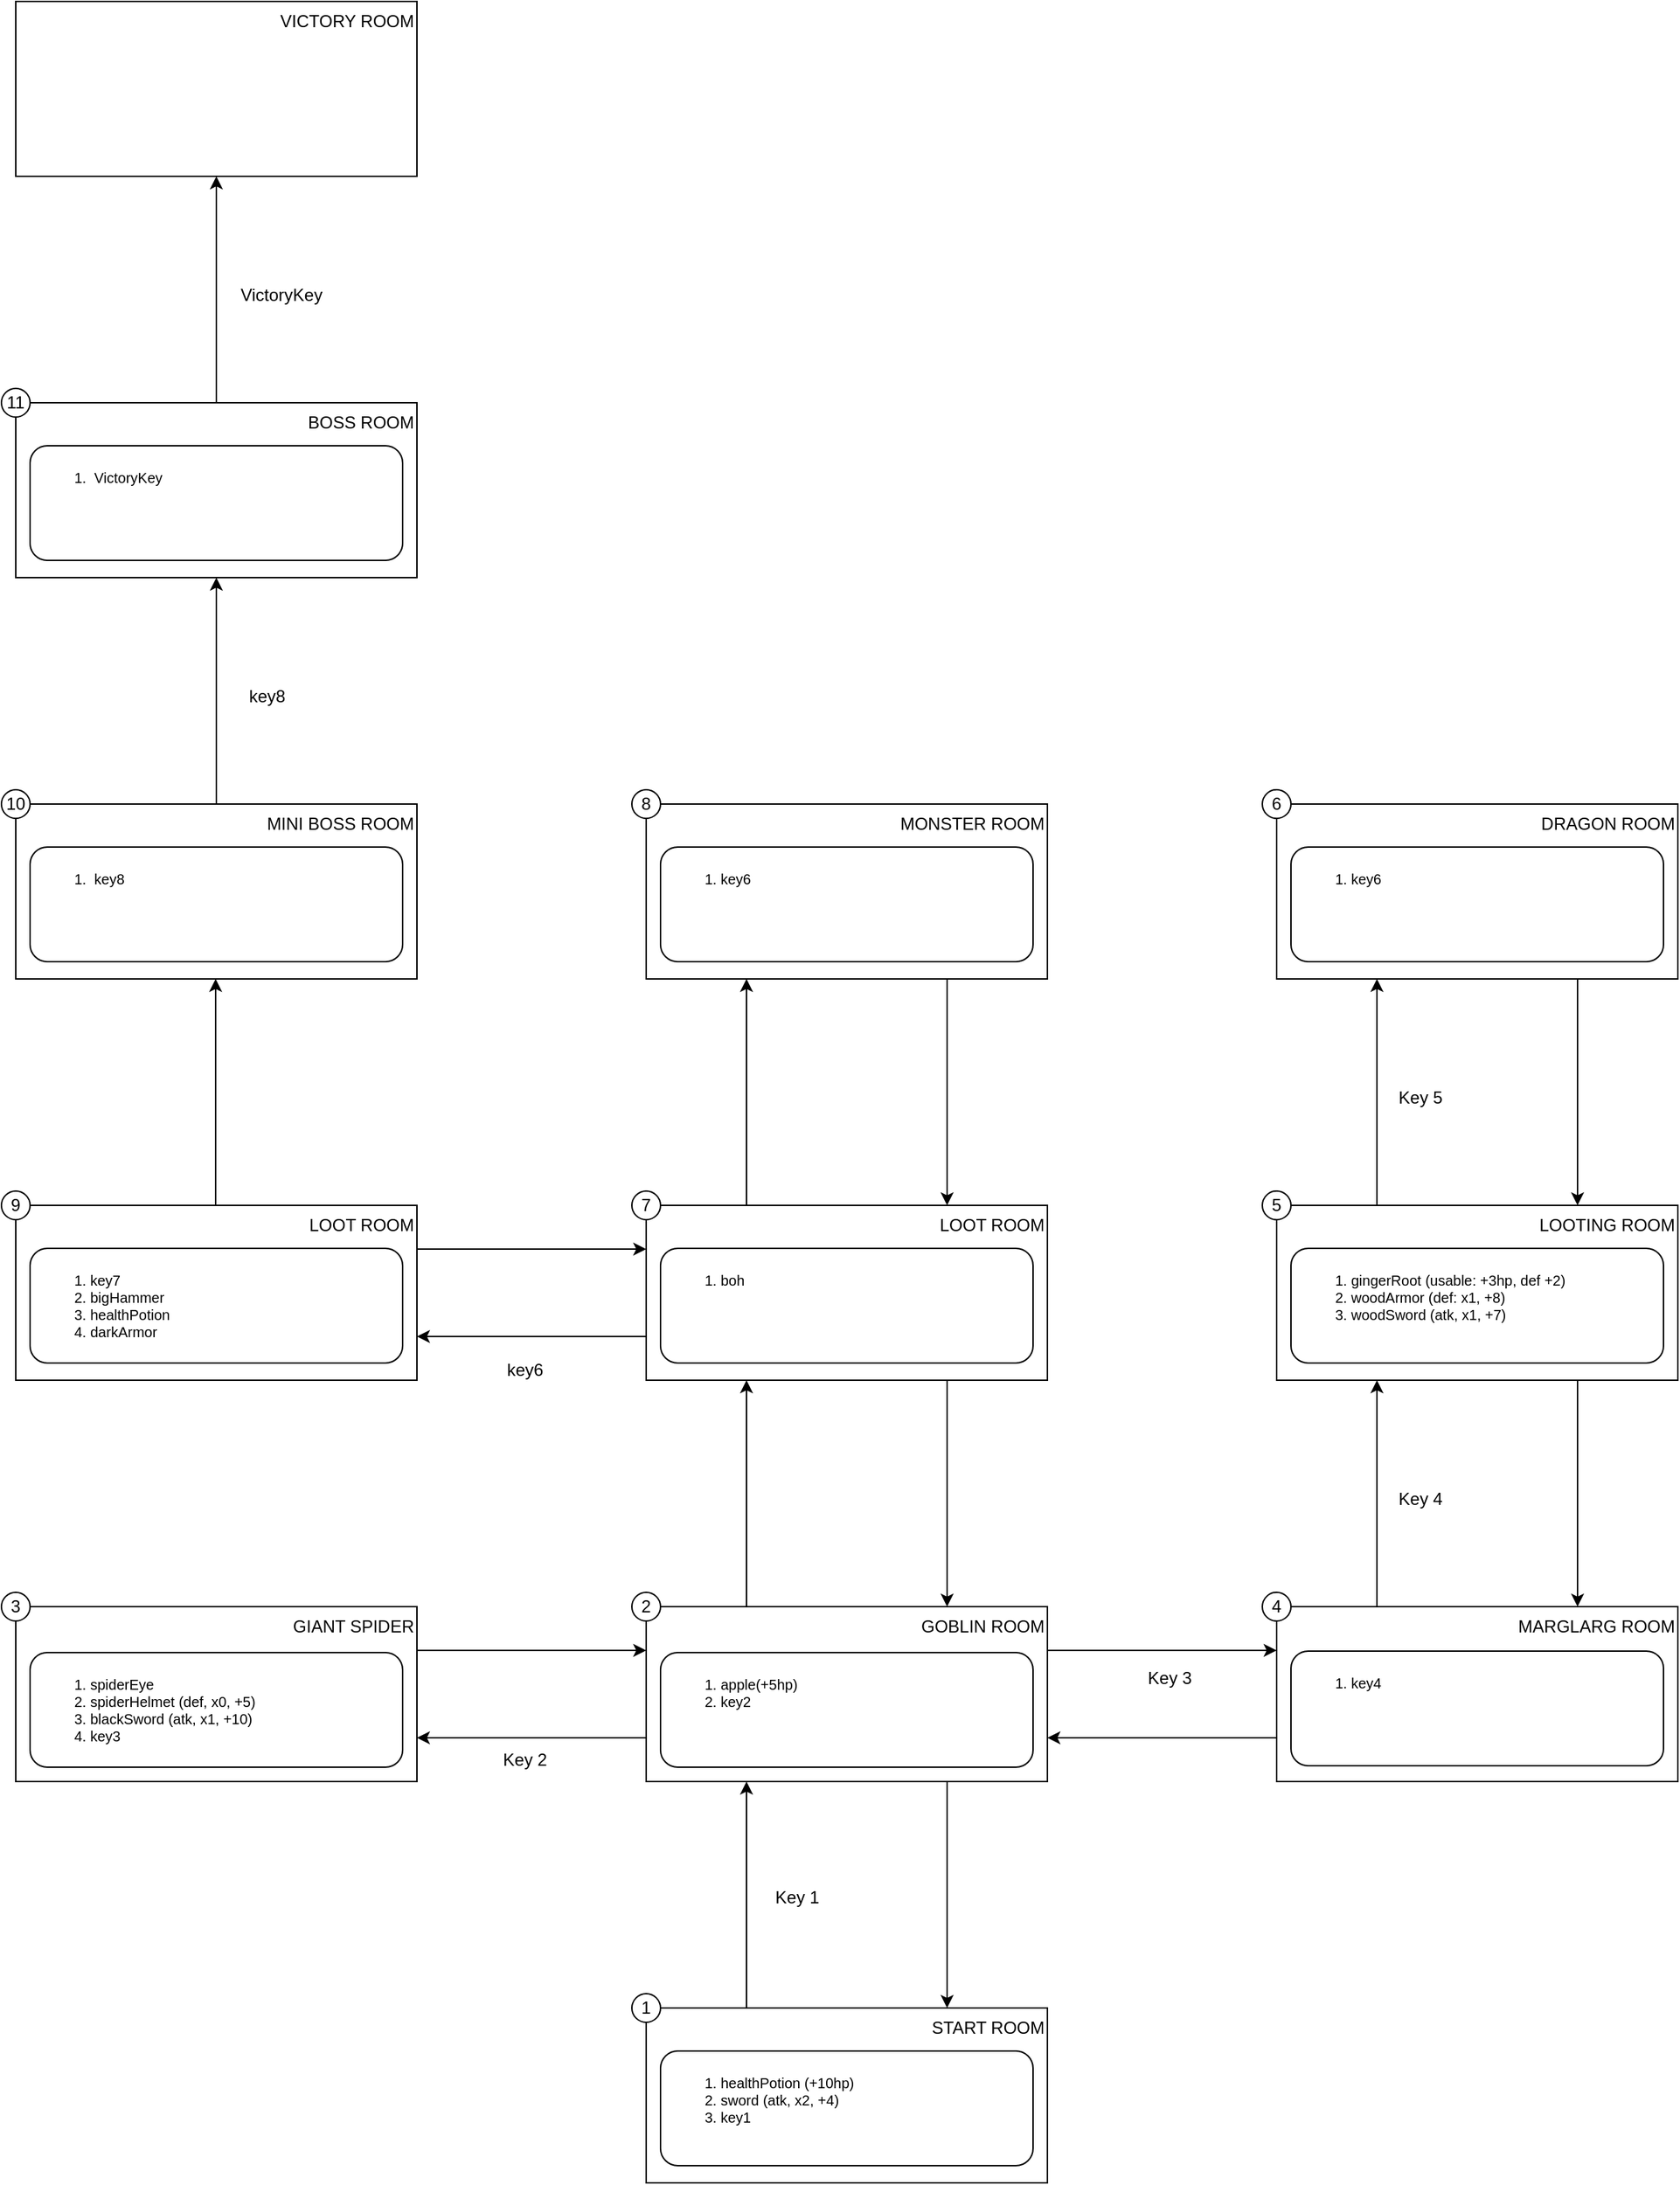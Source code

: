 <mxfile version="24.5.2" type="device">
  <diagram name="Pagina-1" id="9mHcJXdj0dUMFOOQDPm1">
    <mxGraphModel dx="3695" dy="2645" grid="1" gridSize="10" guides="1" tooltips="1" connect="1" arrows="1" fold="1" page="1" pageScale="1" pageWidth="827" pageHeight="1169" math="0" shadow="0">
      <root>
        <mxCell id="0" />
        <mxCell id="1" parent="0" />
        <mxCell id="ytGMDuZpWYm2PS7Yhij4-1" style="edgeStyle=none;rounded=0;orthogonalLoop=1;jettySize=auto;html=1;exitX=0.75;exitY=1;exitDx=0;exitDy=0;entryX=0.75;entryY=0;entryDx=0;entryDy=0;" edge="1" parent="1" source="ytGMDuZpWYm2PS7Yhij4-5" target="ytGMDuZpWYm2PS7Yhij4-7">
          <mxGeometry relative="1" as="geometry" />
        </mxCell>
        <mxCell id="ytGMDuZpWYm2PS7Yhij4-2" style="edgeStyle=none;rounded=0;orthogonalLoop=1;jettySize=auto;html=1;exitX=0;exitY=0.75;exitDx=0;exitDy=0;entryX=1;entryY=0.75;entryDx=0;entryDy=0;" edge="1" parent="1" source="ytGMDuZpWYm2PS7Yhij4-5" target="ytGMDuZpWYm2PS7Yhij4-12">
          <mxGeometry relative="1" as="geometry" />
        </mxCell>
        <mxCell id="ytGMDuZpWYm2PS7Yhij4-3" style="edgeStyle=none;rounded=0;orthogonalLoop=1;jettySize=auto;html=1;exitX=1;exitY=0.25;exitDx=0;exitDy=0;entryX=0;entryY=0.25;entryDx=0;entryDy=0;" edge="1" parent="1" source="ytGMDuZpWYm2PS7Yhij4-5" target="ytGMDuZpWYm2PS7Yhij4-10">
          <mxGeometry relative="1" as="geometry" />
        </mxCell>
        <mxCell id="ytGMDuZpWYm2PS7Yhij4-4" style="edgeStyle=none;rounded=0;orthogonalLoop=1;jettySize=auto;html=1;exitX=0.25;exitY=0;exitDx=0;exitDy=0;entryX=0.25;entryY=1;entryDx=0;entryDy=0;" edge="1" parent="1" source="ytGMDuZpWYm2PS7Yhij4-5" target="ytGMDuZpWYm2PS7Yhij4-19">
          <mxGeometry relative="1" as="geometry" />
        </mxCell>
        <mxCell id="ytGMDuZpWYm2PS7Yhij4-5" value="GOBLIN ROOM" style="whiteSpace=wrap;html=1;align=right;verticalAlign=top;" vertex="1" parent="1">
          <mxGeometry x="240" y="520" width="280" height="122" as="geometry" />
        </mxCell>
        <mxCell id="ytGMDuZpWYm2PS7Yhij4-6" style="edgeStyle=none;rounded=0;orthogonalLoop=1;jettySize=auto;html=1;exitX=0.25;exitY=0;exitDx=0;exitDy=0;entryX=0.25;entryY=1;entryDx=0;entryDy=0;" edge="1" parent="1" source="ytGMDuZpWYm2PS7Yhij4-7" target="ytGMDuZpWYm2PS7Yhij4-5">
          <mxGeometry relative="1" as="geometry" />
        </mxCell>
        <mxCell id="ytGMDuZpWYm2PS7Yhij4-7" value="START ROOM" style="whiteSpace=wrap;html=1;align=right;verticalAlign=top;" vertex="1" parent="1">
          <mxGeometry x="240" y="800" width="280" height="122" as="geometry" />
        </mxCell>
        <mxCell id="ytGMDuZpWYm2PS7Yhij4-8" style="edgeStyle=none;rounded=0;orthogonalLoop=1;jettySize=auto;html=1;exitX=0;exitY=0.75;exitDx=0;exitDy=0;entryX=1;entryY=0.75;entryDx=0;entryDy=0;" edge="1" parent="1" source="ytGMDuZpWYm2PS7Yhij4-10" target="ytGMDuZpWYm2PS7Yhij4-5">
          <mxGeometry relative="1" as="geometry" />
        </mxCell>
        <mxCell id="ytGMDuZpWYm2PS7Yhij4-9" style="edgeStyle=none;rounded=0;orthogonalLoop=1;jettySize=auto;html=1;exitX=0.25;exitY=0;exitDx=0;exitDy=0;entryX=0.25;entryY=1;entryDx=0;entryDy=0;" edge="1" parent="1" source="ytGMDuZpWYm2PS7Yhij4-10" target="ytGMDuZpWYm2PS7Yhij4-22">
          <mxGeometry relative="1" as="geometry" />
        </mxCell>
        <mxCell id="ytGMDuZpWYm2PS7Yhij4-10" value="MARGLARG ROOM" style="whiteSpace=wrap;html=1;align=right;verticalAlign=top;" vertex="1" parent="1">
          <mxGeometry x="680" y="520" width="280" height="122" as="geometry" />
        </mxCell>
        <mxCell id="ytGMDuZpWYm2PS7Yhij4-11" style="edgeStyle=none;rounded=0;orthogonalLoop=1;jettySize=auto;html=1;exitX=1;exitY=0.25;exitDx=0;exitDy=0;entryX=0;entryY=0.25;entryDx=0;entryDy=0;" edge="1" parent="1" source="ytGMDuZpWYm2PS7Yhij4-12" target="ytGMDuZpWYm2PS7Yhij4-5">
          <mxGeometry relative="1" as="geometry" />
        </mxCell>
        <mxCell id="ytGMDuZpWYm2PS7Yhij4-12" value="GIANT SPIDER" style="whiteSpace=wrap;html=1;align=right;verticalAlign=top;" vertex="1" parent="1">
          <mxGeometry x="-200" y="520" width="280" height="122" as="geometry" />
        </mxCell>
        <mxCell id="ytGMDuZpWYm2PS7Yhij4-13" style="edgeStyle=none;rounded=0;orthogonalLoop=1;jettySize=auto;html=1;exitX=1;exitY=0.25;exitDx=0;exitDy=0;entryX=0;entryY=0.25;entryDx=0;entryDy=0;" edge="1" parent="1" source="ytGMDuZpWYm2PS7Yhij4-15" target="ytGMDuZpWYm2PS7Yhij4-19">
          <mxGeometry relative="1" as="geometry" />
        </mxCell>
        <mxCell id="ytGMDuZpWYm2PS7Yhij4-14" style="edgeStyle=none;rounded=0;orthogonalLoop=1;jettySize=auto;html=1;exitX=0.5;exitY=0;exitDx=0;exitDy=0;entryX=0.5;entryY=1;entryDx=0;entryDy=0;" edge="1" parent="1">
          <mxGeometry relative="1" as="geometry">
            <mxPoint x="-60.5" y="240" as="sourcePoint" />
            <mxPoint x="-60.5" y="82" as="targetPoint" />
          </mxGeometry>
        </mxCell>
        <mxCell id="ytGMDuZpWYm2PS7Yhij4-15" value="LOOT ROOM" style="whiteSpace=wrap;html=1;align=right;verticalAlign=top;" vertex="1" parent="1">
          <mxGeometry x="-200" y="240" width="280" height="122" as="geometry" />
        </mxCell>
        <mxCell id="ytGMDuZpWYm2PS7Yhij4-16" style="edgeStyle=none;rounded=0;orthogonalLoop=1;jettySize=auto;html=1;exitX=0.75;exitY=1;exitDx=0;exitDy=0;entryX=0.75;entryY=0;entryDx=0;entryDy=0;" edge="1" parent="1" source="ytGMDuZpWYm2PS7Yhij4-19" target="ytGMDuZpWYm2PS7Yhij4-5">
          <mxGeometry relative="1" as="geometry" />
        </mxCell>
        <mxCell id="ytGMDuZpWYm2PS7Yhij4-17" style="edgeStyle=none;rounded=0;orthogonalLoop=1;jettySize=auto;html=1;exitX=0.25;exitY=0;exitDx=0;exitDy=0;entryX=0.25;entryY=1;entryDx=0;entryDy=0;" edge="1" parent="1" source="ytGMDuZpWYm2PS7Yhij4-19" target="ytGMDuZpWYm2PS7Yhij4-26">
          <mxGeometry relative="1" as="geometry" />
        </mxCell>
        <mxCell id="ytGMDuZpWYm2PS7Yhij4-18" style="edgeStyle=none;rounded=0;orthogonalLoop=1;jettySize=auto;html=1;exitX=0;exitY=0.75;exitDx=0;exitDy=0;entryX=1;entryY=0.75;entryDx=0;entryDy=0;" edge="1" parent="1" source="ytGMDuZpWYm2PS7Yhij4-19" target="ytGMDuZpWYm2PS7Yhij4-15">
          <mxGeometry relative="1" as="geometry" />
        </mxCell>
        <mxCell id="ytGMDuZpWYm2PS7Yhij4-19" value="LOOT ROOM" style="whiteSpace=wrap;html=1;align=right;verticalAlign=top;" vertex="1" parent="1">
          <mxGeometry x="240" y="240" width="280" height="122" as="geometry" />
        </mxCell>
        <mxCell id="ytGMDuZpWYm2PS7Yhij4-20" style="edgeStyle=none;rounded=0;orthogonalLoop=1;jettySize=auto;html=1;exitX=0.75;exitY=1;exitDx=0;exitDy=0;entryX=0.75;entryY=0;entryDx=0;entryDy=0;" edge="1" parent="1" source="ytGMDuZpWYm2PS7Yhij4-22" target="ytGMDuZpWYm2PS7Yhij4-10">
          <mxGeometry relative="1" as="geometry" />
        </mxCell>
        <mxCell id="ytGMDuZpWYm2PS7Yhij4-21" style="edgeStyle=none;rounded=0;orthogonalLoop=1;jettySize=auto;html=1;exitX=0.25;exitY=0;exitDx=0;exitDy=0;entryX=0.25;entryY=1;entryDx=0;entryDy=0;" edge="1" parent="1" source="ytGMDuZpWYm2PS7Yhij4-22" target="ytGMDuZpWYm2PS7Yhij4-24">
          <mxGeometry relative="1" as="geometry" />
        </mxCell>
        <mxCell id="ytGMDuZpWYm2PS7Yhij4-22" value="LOOTING ROOM" style="whiteSpace=wrap;html=1;verticalAlign=top;align=right;" vertex="1" parent="1">
          <mxGeometry x="680" y="240" width="280" height="122" as="geometry" />
        </mxCell>
        <mxCell id="ytGMDuZpWYm2PS7Yhij4-23" style="edgeStyle=none;rounded=0;orthogonalLoop=1;jettySize=auto;html=1;exitX=0.75;exitY=1;exitDx=0;exitDy=0;entryX=0.75;entryY=0;entryDx=0;entryDy=0;" edge="1" parent="1" source="ytGMDuZpWYm2PS7Yhij4-24" target="ytGMDuZpWYm2PS7Yhij4-22">
          <mxGeometry relative="1" as="geometry" />
        </mxCell>
        <mxCell id="ytGMDuZpWYm2PS7Yhij4-24" value="DRAGON ROOM" style="whiteSpace=wrap;html=1;align=right;verticalAlign=top;" vertex="1" parent="1">
          <mxGeometry x="680" y="-40" width="280" height="122" as="geometry" />
        </mxCell>
        <mxCell id="ytGMDuZpWYm2PS7Yhij4-25" style="edgeStyle=none;rounded=0;orthogonalLoop=1;jettySize=auto;html=1;exitX=0.75;exitY=1;exitDx=0;exitDy=0;entryX=0.75;entryY=0;entryDx=0;entryDy=0;" edge="1" parent="1" source="ytGMDuZpWYm2PS7Yhij4-26" target="ytGMDuZpWYm2PS7Yhij4-19">
          <mxGeometry relative="1" as="geometry" />
        </mxCell>
        <mxCell id="ytGMDuZpWYm2PS7Yhij4-26" value="MONSTER ROOM" style="whiteSpace=wrap;html=1;align=right;verticalAlign=top;" vertex="1" parent="1">
          <mxGeometry x="240" y="-40" width="280" height="122" as="geometry" />
        </mxCell>
        <mxCell id="ytGMDuZpWYm2PS7Yhij4-27" style="edgeStyle=none;rounded=0;orthogonalLoop=1;jettySize=auto;html=1;exitX=0.5;exitY=0;exitDx=0;exitDy=0;entryX=0.5;entryY=1;entryDx=0;entryDy=0;" edge="1" parent="1" source="ytGMDuZpWYm2PS7Yhij4-28" target="ytGMDuZpWYm2PS7Yhij4-29">
          <mxGeometry relative="1" as="geometry" />
        </mxCell>
        <mxCell id="ytGMDuZpWYm2PS7Yhij4-28" value="MINI BOSS ROOM" style="whiteSpace=wrap;html=1;align=right;verticalAlign=top;" vertex="1" parent="1">
          <mxGeometry x="-200" y="-40" width="280" height="122" as="geometry" />
        </mxCell>
        <mxCell id="ytGMDuZpWYm2PS7Yhij4-58" style="edgeStyle=orthogonalEdgeStyle;rounded=0;orthogonalLoop=1;jettySize=auto;html=1;exitX=0.5;exitY=0;exitDx=0;exitDy=0;entryX=0.5;entryY=1;entryDx=0;entryDy=0;" edge="1" parent="1" source="ytGMDuZpWYm2PS7Yhij4-29" target="ytGMDuZpWYm2PS7Yhij4-57">
          <mxGeometry relative="1" as="geometry" />
        </mxCell>
        <mxCell id="ytGMDuZpWYm2PS7Yhij4-29" value="BOSS ROOM" style="whiteSpace=wrap;html=1;align=right;horizontal=1;verticalAlign=top;" vertex="1" parent="1">
          <mxGeometry x="-200" y="-320" width="280" height="122" as="geometry" />
        </mxCell>
        <mxCell id="ytGMDuZpWYm2PS7Yhij4-30" value="Key 4" style="text;html=1;align=center;verticalAlign=middle;resizable=0;points=[];autosize=1;strokeColor=none;fillColor=none;" vertex="1" parent="1">
          <mxGeometry x="755" y="430" width="50" height="30" as="geometry" />
        </mxCell>
        <mxCell id="ytGMDuZpWYm2PS7Yhij4-31" value="Key 5" style="text;html=1;align=center;verticalAlign=middle;resizable=0;points=[];autosize=1;strokeColor=none;fillColor=none;" vertex="1" parent="1">
          <mxGeometry x="755" y="150" width="50" height="30" as="geometry" />
        </mxCell>
        <mxCell id="ytGMDuZpWYm2PS7Yhij4-32" value="Key 1" style="text;html=1;align=center;verticalAlign=middle;resizable=0;points=[];autosize=1;strokeColor=none;fillColor=none;" vertex="1" parent="1">
          <mxGeometry x="320" y="708" width="50" height="30" as="geometry" />
        </mxCell>
        <mxCell id="ytGMDuZpWYm2PS7Yhij4-33" value="Key 2" style="text;html=1;align=center;verticalAlign=middle;resizable=0;points=[];autosize=1;strokeColor=none;fillColor=none;" vertex="1" parent="1">
          <mxGeometry x="130" y="612" width="50" height="30" as="geometry" />
        </mxCell>
        <mxCell id="ytGMDuZpWYm2PS7Yhij4-34" value="Key 3" style="text;html=1;align=center;verticalAlign=middle;resizable=0;points=[];autosize=1;strokeColor=none;fillColor=none;" vertex="1" parent="1">
          <mxGeometry x="580" y="555" width="50" height="30" as="geometry" />
        </mxCell>
        <mxCell id="ytGMDuZpWYm2PS7Yhij4-35" value="1" style="ellipse;whiteSpace=wrap;html=1;" vertex="1" parent="1">
          <mxGeometry x="230" y="790" width="20" height="20" as="geometry" />
        </mxCell>
        <mxCell id="ytGMDuZpWYm2PS7Yhij4-36" value="2" style="ellipse;whiteSpace=wrap;html=1;" vertex="1" parent="1">
          <mxGeometry x="230" y="510" width="20" height="20" as="geometry" />
        </mxCell>
        <mxCell id="ytGMDuZpWYm2PS7Yhij4-37" value="3" style="ellipse;whiteSpace=wrap;html=1;" vertex="1" parent="1">
          <mxGeometry x="-210" y="510" width="20" height="20" as="geometry" />
        </mxCell>
        <mxCell id="ytGMDuZpWYm2PS7Yhij4-38" value="4" style="ellipse;whiteSpace=wrap;html=1;" vertex="1" parent="1">
          <mxGeometry x="670" y="510" width="20" height="20" as="geometry" />
        </mxCell>
        <mxCell id="ytGMDuZpWYm2PS7Yhij4-39" value="5" style="ellipse;whiteSpace=wrap;html=1;" vertex="1" parent="1">
          <mxGeometry x="670" y="230" width="20" height="20" as="geometry" />
        </mxCell>
        <mxCell id="ytGMDuZpWYm2PS7Yhij4-40" value="6" style="ellipse;whiteSpace=wrap;html=1;" vertex="1" parent="1">
          <mxGeometry x="670" y="-50" width="20" height="20" as="geometry" />
        </mxCell>
        <mxCell id="ytGMDuZpWYm2PS7Yhij4-41" value="7" style="ellipse;whiteSpace=wrap;html=1;" vertex="1" parent="1">
          <mxGeometry x="230" y="230" width="20" height="20" as="geometry" />
        </mxCell>
        <mxCell id="ytGMDuZpWYm2PS7Yhij4-42" value="8" style="ellipse;whiteSpace=wrap;html=1;" vertex="1" parent="1">
          <mxGeometry x="230" y="-50" width="20" height="20" as="geometry" />
        </mxCell>
        <mxCell id="ytGMDuZpWYm2PS7Yhij4-43" value="9" style="ellipse;whiteSpace=wrap;html=1;" vertex="1" parent="1">
          <mxGeometry x="-210" y="230" width="20" height="20" as="geometry" />
        </mxCell>
        <mxCell id="ytGMDuZpWYm2PS7Yhij4-44" value="10" style="ellipse;whiteSpace=wrap;html=1;" vertex="1" parent="1">
          <mxGeometry x="-210" y="-50" width="20" height="20" as="geometry" />
        </mxCell>
        <mxCell id="ytGMDuZpWYm2PS7Yhij4-45" value="11" style="ellipse;whiteSpace=wrap;html=1;" vertex="1" parent="1">
          <mxGeometry x="-210" y="-330" width="20" height="20" as="geometry" />
        </mxCell>
        <mxCell id="ytGMDuZpWYm2PS7Yhij4-46" value="&lt;ol style=&quot;font-size: 10px;&quot;&gt;&lt;li style=&quot;font-size: 10px;&quot;&gt;healthPotion (+10hp)&lt;/li&gt;&lt;li style=&quot;font-size: 10px;&quot;&gt;sword (atk, x2, +4)&lt;/li&gt;&lt;li style=&quot;font-size: 10px;&quot;&gt;key1&lt;/li&gt;&lt;/ol&gt;" style="rounded=1;whiteSpace=wrap;html=1;align=left;verticalAlign=top;fontSize=10;" vertex="1" parent="1">
          <mxGeometry x="250" y="830" width="260" height="80" as="geometry" />
        </mxCell>
        <mxCell id="ytGMDuZpWYm2PS7Yhij4-47" value="&lt;ol style=&quot;font-size: 10px;&quot;&gt;&lt;li&gt;apple(+5hp)&lt;/li&gt;&lt;li&gt;key2&lt;/li&gt;&lt;/ol&gt;" style="rounded=1;whiteSpace=wrap;html=1;align=left;verticalAlign=top;" vertex="1" parent="1">
          <mxGeometry x="250" y="552" width="260" height="80" as="geometry" />
        </mxCell>
        <mxCell id="ytGMDuZpWYm2PS7Yhij4-48" value="&lt;ol style=&quot;font-size: 10px;&quot;&gt;&lt;li&gt;&lt;font style=&quot;font-size: 10px;&quot;&gt;spiderEye&lt;/font&gt;&lt;/li&gt;&lt;li&gt;&lt;font style=&quot;font-size: 10px;&quot;&gt;spiderHelmet (def, x0, +5)&lt;/font&gt;&lt;/li&gt;&lt;li&gt;&lt;font style=&quot;font-size: 10px;&quot;&gt;blackSword (atk, x1, +10)&lt;/font&gt;&lt;/li&gt;&lt;li&gt;&lt;font style=&quot;font-size: 10px;&quot;&gt;key3&lt;/font&gt;&lt;/li&gt;&lt;/ol&gt;" style="rounded=1;whiteSpace=wrap;html=1;align=left;verticalAlign=top;" vertex="1" parent="1">
          <mxGeometry x="-190" y="552" width="260" height="80" as="geometry" />
        </mxCell>
        <mxCell id="ytGMDuZpWYm2PS7Yhij4-49" value="&lt;ol style=&quot;font-size: 10px;&quot;&gt;&lt;li&gt;key4&lt;/li&gt;&lt;/ol&gt;" style="rounded=1;whiteSpace=wrap;html=1;align=left;verticalAlign=top;" vertex="1" parent="1">
          <mxGeometry x="690" y="551" width="260" height="80" as="geometry" />
        </mxCell>
        <mxCell id="ytGMDuZpWYm2PS7Yhij4-50" value="&lt;ol style=&quot;font-size: 10px;&quot;&gt;&lt;li&gt;gingerRoot (usable: +3hp, def +2)&lt;/li&gt;&lt;li&gt;woodArmor (def: x1, +8)&lt;/li&gt;&lt;li&gt;woodSword (atk, x1, +7)&lt;/li&gt;&lt;/ol&gt;" style="rounded=1;whiteSpace=wrap;html=1;align=left;verticalAlign=top;" vertex="1" parent="1">
          <mxGeometry x="690" y="270" width="260" height="80" as="geometry" />
        </mxCell>
        <mxCell id="ytGMDuZpWYm2PS7Yhij4-51" value="&lt;ol style=&quot;font-size: 10px;&quot;&gt;&lt;li&gt;key6&lt;/li&gt;&lt;/ol&gt;" style="rounded=1;whiteSpace=wrap;html=1;align=left;verticalAlign=top;" vertex="1" parent="1">
          <mxGeometry x="690" y="-10" width="260" height="80" as="geometry" />
        </mxCell>
        <mxCell id="ytGMDuZpWYm2PS7Yhij4-52" value="&lt;ol style=&quot;font-size: 10px;&quot;&gt;&lt;li&gt;boh&lt;/li&gt;&lt;/ol&gt;" style="rounded=1;whiteSpace=wrap;html=1;align=left;verticalAlign=top;" vertex="1" parent="1">
          <mxGeometry x="250" y="270" width="260" height="80" as="geometry" />
        </mxCell>
        <mxCell id="ytGMDuZpWYm2PS7Yhij4-53" value="&lt;ol style=&quot;font-size: 10px;&quot;&gt;&lt;li&gt;key6&lt;/li&gt;&lt;/ol&gt;" style="rounded=1;whiteSpace=wrap;html=1;align=left;verticalAlign=top;" vertex="1" parent="1">
          <mxGeometry x="250" y="-10" width="260" height="80" as="geometry" />
        </mxCell>
        <mxCell id="ytGMDuZpWYm2PS7Yhij4-54" value="key6" style="text;html=1;align=center;verticalAlign=middle;resizable=0;points=[];autosize=1;strokeColor=none;fillColor=none;" vertex="1" parent="1">
          <mxGeometry x="130" y="340" width="50" height="30" as="geometry" />
        </mxCell>
        <mxCell id="ytGMDuZpWYm2PS7Yhij4-55" value="&lt;ol style=&quot;font-size: 10px;&quot;&gt;&lt;li&gt;key7&lt;/li&gt;&lt;li&gt;bigHammer&lt;/li&gt;&lt;li&gt;healthPotion&lt;/li&gt;&lt;li&gt;darkArmor&lt;/li&gt;&lt;/ol&gt;" style="rounded=1;whiteSpace=wrap;html=1;align=left;verticalAlign=top;" vertex="1" parent="1">
          <mxGeometry x="-190" y="270" width="260" height="80" as="geometry" />
        </mxCell>
        <mxCell id="ytGMDuZpWYm2PS7Yhij4-56" value="&lt;ol style=&quot;font-size: 10px;&quot;&gt;&lt;li&gt;&amp;nbsp;key8&lt;/li&gt;&lt;/ol&gt;" style="rounded=1;whiteSpace=wrap;html=1;align=left;verticalAlign=top;" vertex="1" parent="1">
          <mxGeometry x="-190" y="-10" width="260" height="80" as="geometry" />
        </mxCell>
        <mxCell id="ytGMDuZpWYm2PS7Yhij4-57" value="VICTORY ROOM" style="whiteSpace=wrap;html=1;align=right;horizontal=1;verticalAlign=top;" vertex="1" parent="1">
          <mxGeometry x="-200" y="-600" width="280" height="122" as="geometry" />
        </mxCell>
        <mxCell id="ytGMDuZpWYm2PS7Yhij4-59" value="&lt;ol style=&quot;font-size: 10px;&quot;&gt;&lt;li&gt;&amp;nbsp;VictoryKey&lt;/li&gt;&lt;/ol&gt;" style="rounded=1;whiteSpace=wrap;html=1;align=left;verticalAlign=top;" vertex="1" parent="1">
          <mxGeometry x="-190" y="-290" width="260" height="80" as="geometry" />
        </mxCell>
        <mxCell id="ytGMDuZpWYm2PS7Yhij4-60" value="key8" style="text;html=1;align=center;verticalAlign=middle;resizable=0;points=[];autosize=1;strokeColor=none;fillColor=none;" vertex="1" parent="1">
          <mxGeometry x="-50" y="-130" width="50" height="30" as="geometry" />
        </mxCell>
        <mxCell id="ytGMDuZpWYm2PS7Yhij4-61" value="VictoryKey" style="text;html=1;align=center;verticalAlign=middle;resizable=0;points=[];autosize=1;strokeColor=none;fillColor=none;" vertex="1" parent="1">
          <mxGeometry x="-55" y="-410" width="80" height="30" as="geometry" />
        </mxCell>
      </root>
    </mxGraphModel>
  </diagram>
</mxfile>
